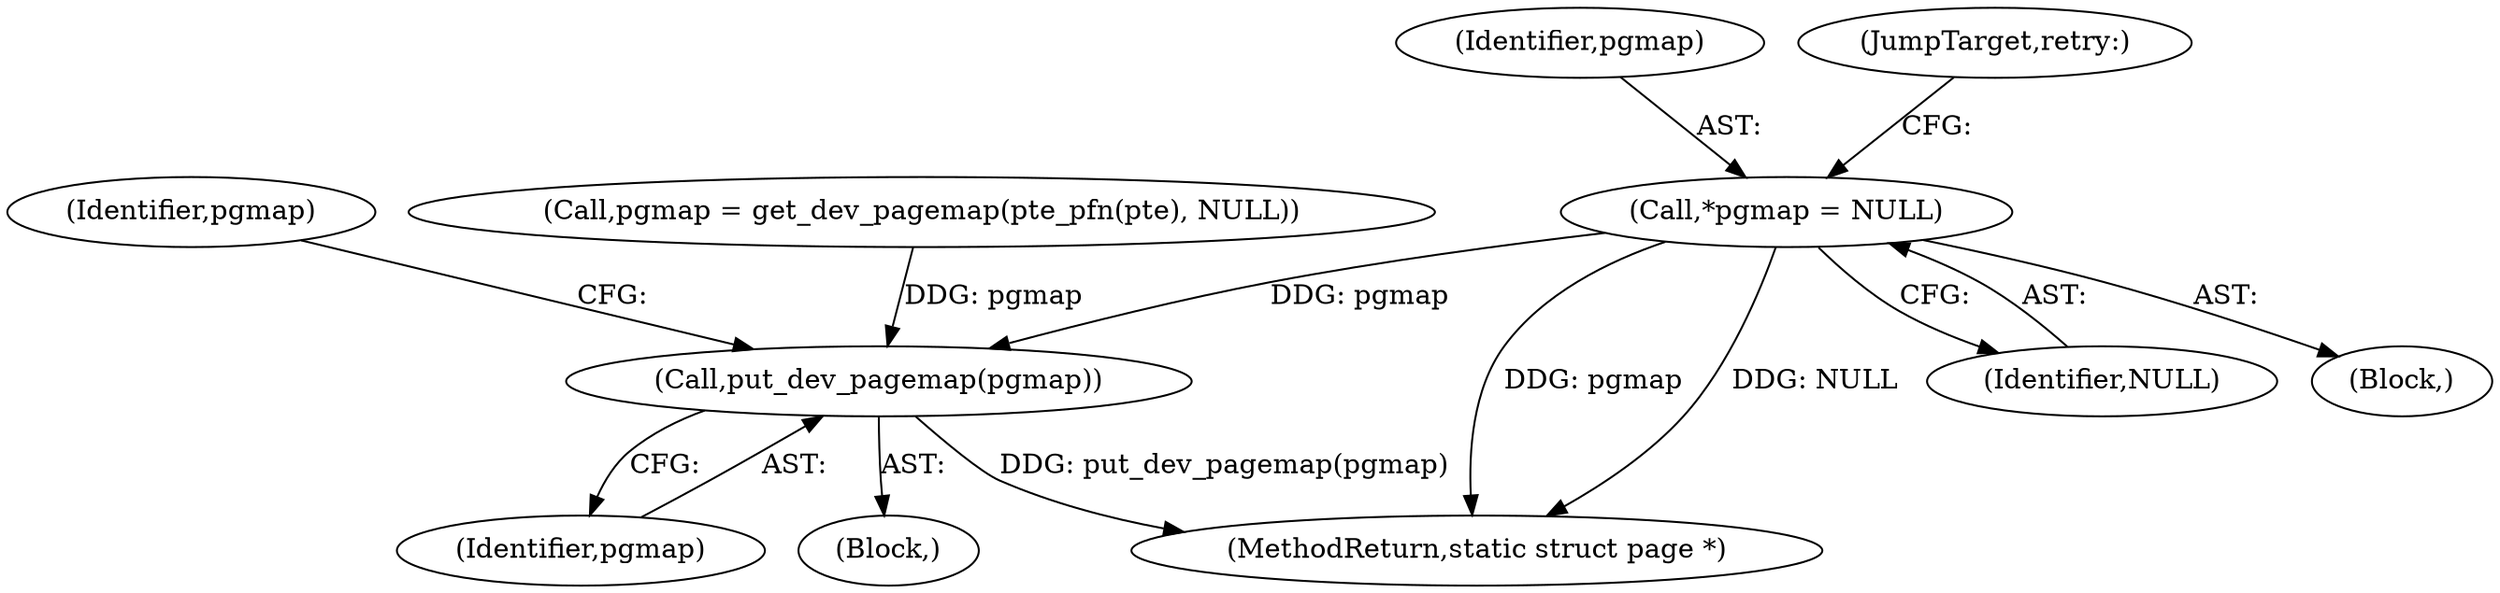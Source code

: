 digraph "0_linux_19be0eaffa3ac7d8eb6784ad9bdbc7d67ed8e619_0@pointer" {
"1000122" [label="(Call,*pgmap = NULL)"];
"1000319" [label="(Call,put_dev_pagemap(pgmap))"];
"1000322" [label="(Identifier,pgmap)"];
"1000320" [label="(Identifier,pgmap)"];
"1000318" [label="(Block,)"];
"1000393" [label="(MethodReturn,static struct page *)"];
"1000122" [label="(Call,*pgmap = NULL)"];
"1000124" [label="(Identifier,NULL)"];
"1000224" [label="(Call,pgmap = get_dev_pagemap(pte_pfn(pte), NULL))"];
"1000319" [label="(Call,put_dev_pagemap(pgmap))"];
"1000123" [label="(Identifier,pgmap)"];
"1000129" [label="(JumpTarget,retry:)"];
"1000114" [label="(Block,)"];
"1000122" -> "1000114"  [label="AST: "];
"1000122" -> "1000124"  [label="CFG: "];
"1000123" -> "1000122"  [label="AST: "];
"1000124" -> "1000122"  [label="AST: "];
"1000129" -> "1000122"  [label="CFG: "];
"1000122" -> "1000393"  [label="DDG: pgmap"];
"1000122" -> "1000393"  [label="DDG: NULL"];
"1000122" -> "1000319"  [label="DDG: pgmap"];
"1000319" -> "1000318"  [label="AST: "];
"1000319" -> "1000320"  [label="CFG: "];
"1000320" -> "1000319"  [label="AST: "];
"1000322" -> "1000319"  [label="CFG: "];
"1000319" -> "1000393"  [label="DDG: put_dev_pagemap(pgmap)"];
"1000224" -> "1000319"  [label="DDG: pgmap"];
}
